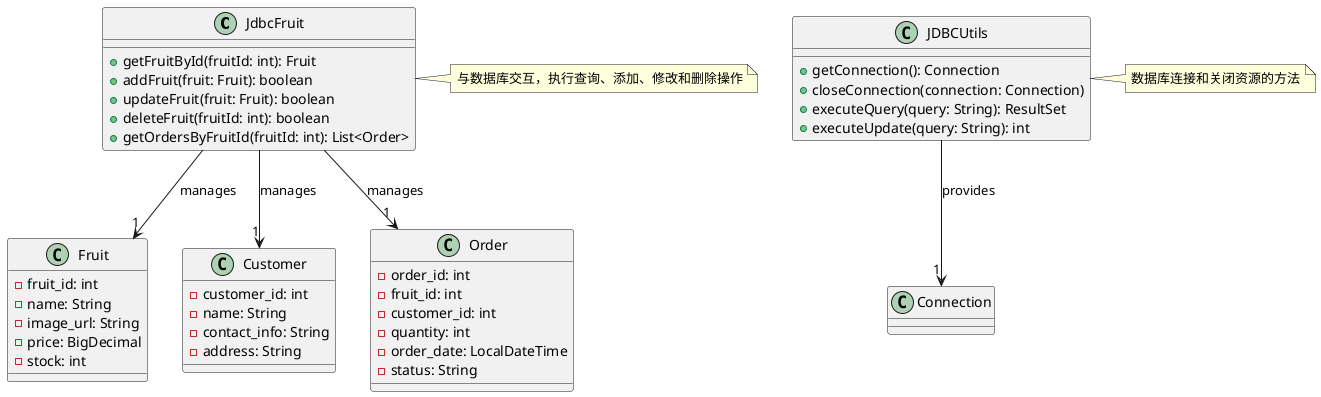 @startuml
class JdbcFruit {
    +getFruitById(fruitId: int): Fruit
    +addFruit(fruit: Fruit): boolean
    +updateFruit(fruit: Fruit): boolean
    +deleteFruit(fruitId: int): boolean
    +getOrdersByFruitId(fruitId: int): List<Order>
}

class JDBCUtils {
    +getConnection(): Connection
    +closeConnection(connection: Connection)
    +executeQuery(query: String): ResultSet
    +executeUpdate(query: String): int
}

class Fruit {
    -fruit_id: int
    -name: String
    -image_url: String
    -price: BigDecimal
    -stock: int
}

class Customer {
    -customer_id: int
    -name: String
    -contact_info: String
    -address: String
}

class Order {
    -order_id: int
    -fruit_id: int
    -customer_id: int
    -quantity: int
    -order_date: LocalDateTime
    -status: String
}

JdbcFruit --> "1" Fruit : manages
JdbcFruit --> "1" Customer : manages
JdbcFruit --> "1" Order : manages
JDBCUtils --> "1" Connection : provides

note right of JdbcFruit
  与数据库交互，执行查询、添加、修改和删除操作
end note

note right of JDBCUtils
  数据库连接和关闭资源的方法
end note
@enduml